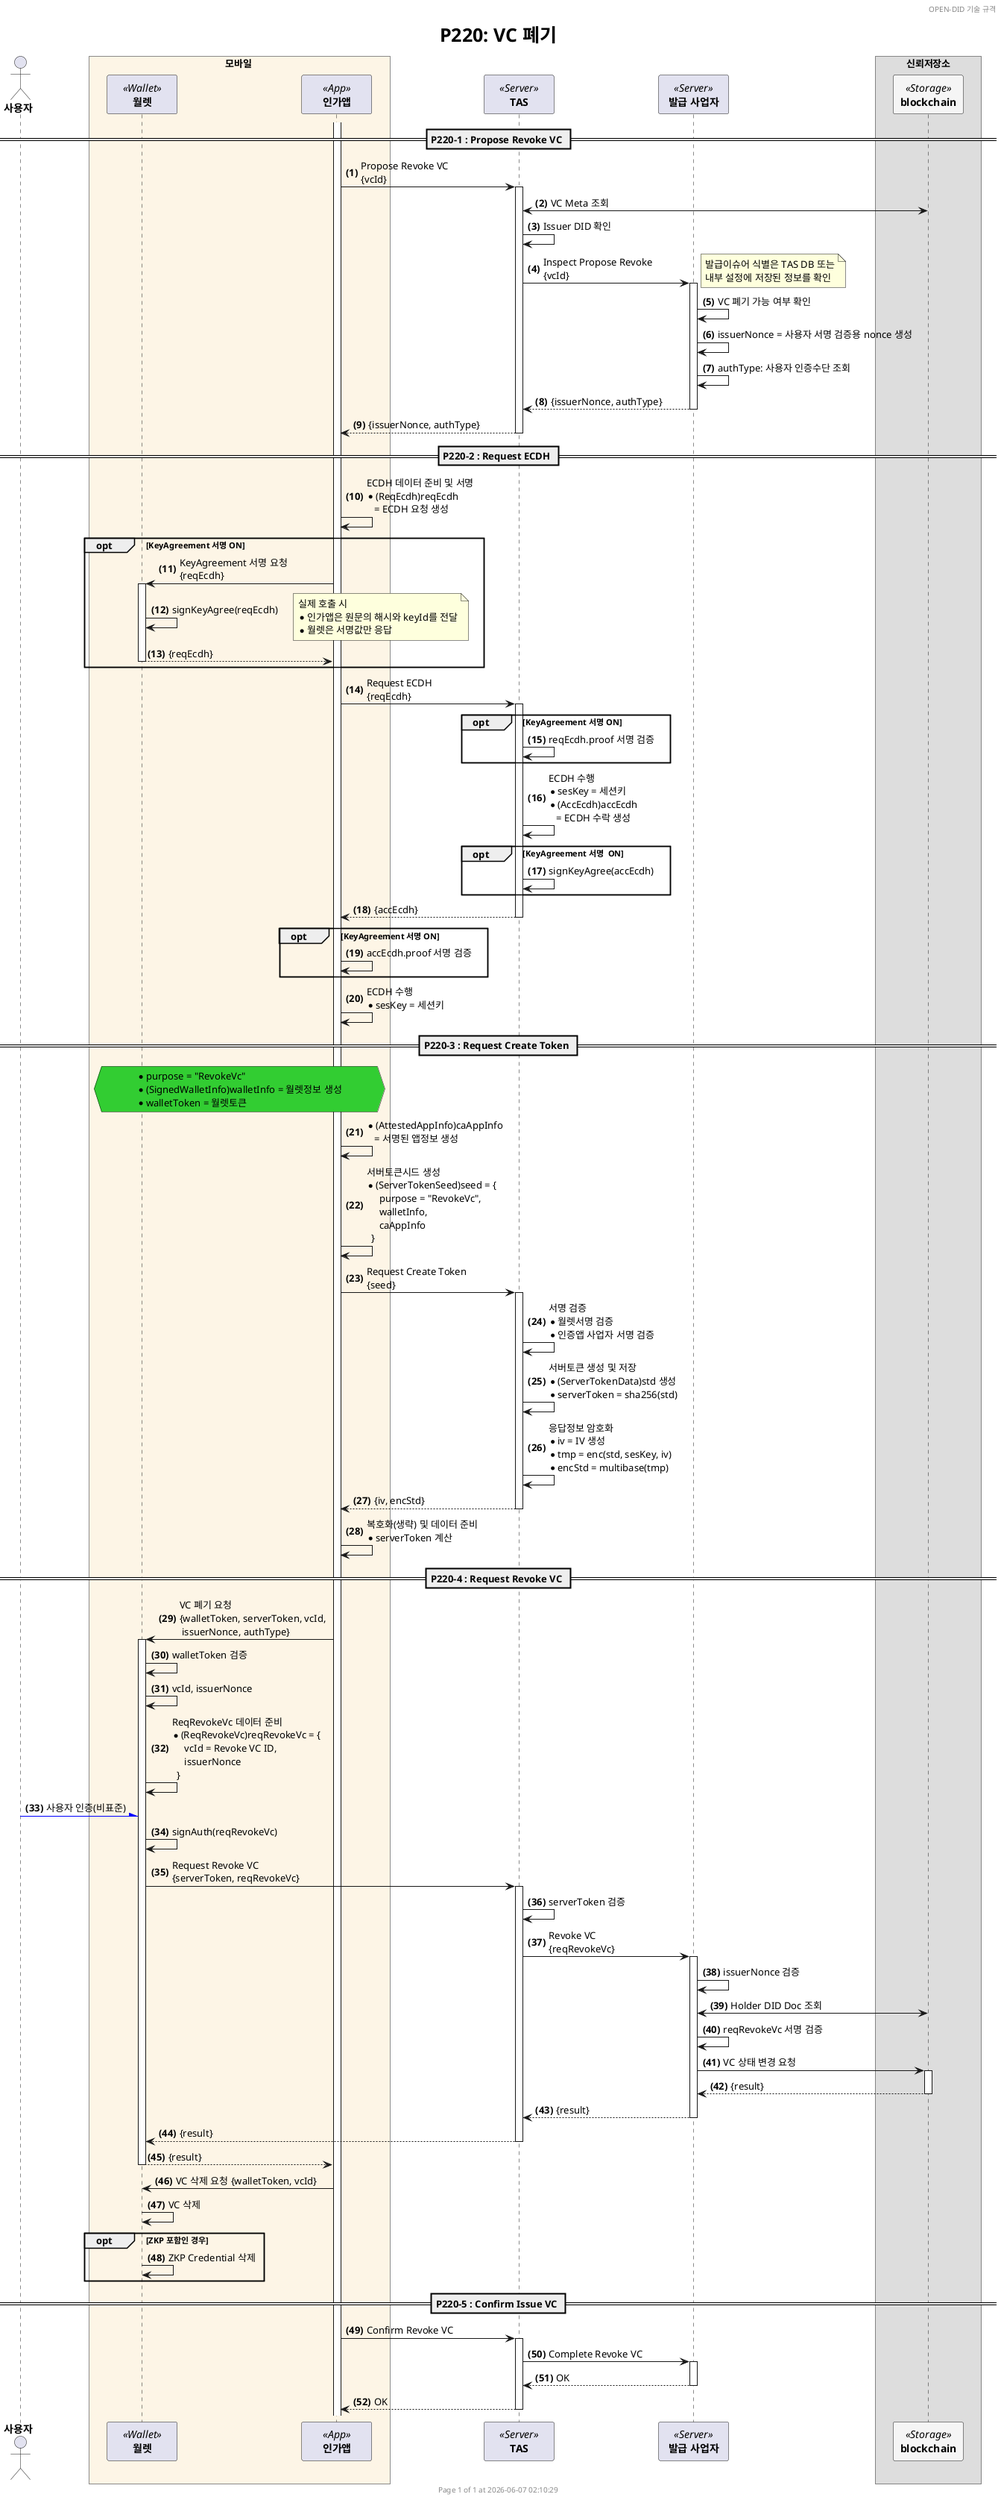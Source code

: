 @startuml P220_revoke_vc_ko

'- - - - - - - - - - - - - - - - - - - - - - - - - - - - - - - - - - - - - - - - - - - - - - - - - - - - - - - - - - -
' 설정
'- - - - - - - - - - - - - - - - - - - - - - - - - - - - - - - - - - - - - - - - - - - - - - - - - - - - - - - - - - -
'=== Header and Footer ===
header OPEN-DID 기술 규격
footer
  	Page %page% of %lastpage% at %date("yyyy-MM-dd hh:mm:ss")
end footer

'=== 제목 ===
title
	<size:25>P220: VC 폐기</size>
end title

'=== 옵션 ===
' 자동채번: ex) "<b>000." => 앞에 0을 채워 3자리 숫자로 표시
autonumber "<b>(#)</b>"
' 페이지 하단 participant box 숨기기
'hide footbox

'=== 상수 ===

!$refdoc = "별도 문서 참조"
!$doc = "데이터명세 문서 참조"

'=== Panticipants ===
skinparam ParticipantPadding 20
skinparam BoxPadding 20
skinparam MaxMessageSize 500
skinparam MinClassWidth 80

actor "**사용자**" as user
box 모바일 #OldLace
    participant "**월렛**" as wal <<Wallet>>
    participant "**인가앱**" as ca <<App>>
end box
participant "**TAS**" as tas <<Server>>
participant "**발급 사업자**" as vf <<Server>>

box 신뢰저장소
    participant "**blockchain**" as BC <<Storage>> #WhiteSmoke
end box 

== P220-1 : Propose Revoke VC ==

activate ca

ca -> tas ++: Propose Revoke VC\n{vcId}
    tas <-> BC: VC Meta 조회
    tas -> tas: Issuer DID 확인
    tas -> vf ++: Inspect Propose Revoke\n{vcId}
    note right
        발급이슈어 식별은 TAS DB 또는
        내부 설정에 저장된 정보를 확인
    end note
        vf -> vf: VC 폐기 가능 여부 확인
        vf -> vf: issuerNonce = 사용자 서명 검증용 nonce 생성
        vf -> vf: authType: 사용자 인증수단 조회
    return {issuerNonce, authType}
return {issuerNonce, authType}

== P220-2 : Request ECDH ==

ca -> ca: ECDH 데이터 준비 및 서명\
        \n* (ReqEcdh)reqEcdh\
        \n   = ECDH 요청 생성

opt KeyAgreement 서명 ON
    ca -> wal ++: KeyAgreement 서명 요청\n{reqEcdh}
        wal -> wal: signKeyAgree(reqEcdh)
        note right
            실제 호출 시
            * 인가앱은 원문의 해시와 keyId를 전달
            * 월렛은 서명값만 응답
        end note
    return {reqEcdh}
end

ca -> tas ++: Request ECDH\n{reqEcdh}
    opt KeyAgreement 서명 ON
        tas -> tas: reqEcdh.proof 서명 검증
    end
    tas -> tas: ECDH 수행\
            \n* sesKey = 세션키\
            \n* (AccEcdh)accEcdh\
            \n   = ECDH 수락 생성

    opt KeyAgreement 서명  ON
        tas -> tas: signKeyAgree(accEcdh)
    end

return {accEcdh}
opt KeyAgreement 서명 ON
    ca -> ca: accEcdh.proof 서명 검증
end
ca -> ca: ECDH 수행\n* sesKey = 세션키

== P220-3 : Request Create Token ==

hnote over ca, wal #LimeGreen
    * purpose = "RevokeVc"
    * (SignedWalletInfo)walletInfo = 월렛정보 생성
    * walletToken = 월렛토큰
end hnote

ca -> ca: * (AttestedAppInfo)caAppInfo\
        \n   = 서명된 앱정보 생성
ca -> ca: 서버토큰시드 생성\
        \n* (ServerTokenSeed)seed = {\
        \n     purpose = "RevokeVc",\
        \n     walletInfo,\
        \n     caAppInfo\
        \n  }

ca -> tas ++: Request Create Token\n{seed}
    tas -> tas: 서명 검증\
            \n* 월렛서명 검증\
            \n* 인증앱 사업자 서명 검증
    tas -> tas: 서버토큰 생성 및 저장\
            \n* (ServerTokenData)std 생성\
            \n* serverToken = sha256(std)
    tas -> tas: 응답정보 암호화\
            \n* iv = IV 생성\
            \n* tmp = enc(std, sesKey, iv)\
            \n* encStd = multibase(tmp)
return {iv, encStd}

ca -> ca: 복호화(생략) 및 데이터 준비\
        \n* serverToken 계산


== P220-4 : Request Revoke VC ==

ca -> wal ++: VC 폐기 요청\n{walletToken, serverToken, vcId,\
        \n issuerNonce, authType}
    wal -> wal: walletToken 검증
    wal -> wal: vcId, issuerNonce 
    wal -> wal: ReqRevokeVc 데이터 준비\
        \n* (ReqRevokeVc)reqRevokeVc = {\
        \n     vcId = Revoke VC ID,\
        \n     issuerNonce\
        \n  }
    user -[#Blue]\ wal: 사용자 인증(비표준)
    wal -> wal: signAuth(reqRevokeVc)
    wal -> tas ++: Request Revoke VC\n{serverToken, reqRevokeVc}
        tas -> tas: serverToken 검증
        tas -> vf ++: Revoke VC\n{reqRevokeVc}
            vf -> vf: issuerNonce 검증
            vf <-> BC: Holder DID Doc 조회
            vf -> vf: reqRevokeVc 서명 검증
            vf -> BC++: VC 상태 변경 요청
            return {result}
        return {result}
    return {result}
return {result}
ca -> wal: VC 삭제 요청 {walletToken, vcId}
wal -> wal: VC 삭제
opt ZKP 포함인 경우
    wal -> wal: ZKP Credential 삭제
end

== P220-5 : Confirm Issue VC ==

ca -> tas ++: Confirm Revoke VC
    tas -> vf ++: Complete Revoke VC
    return OK
return OK
@enduml